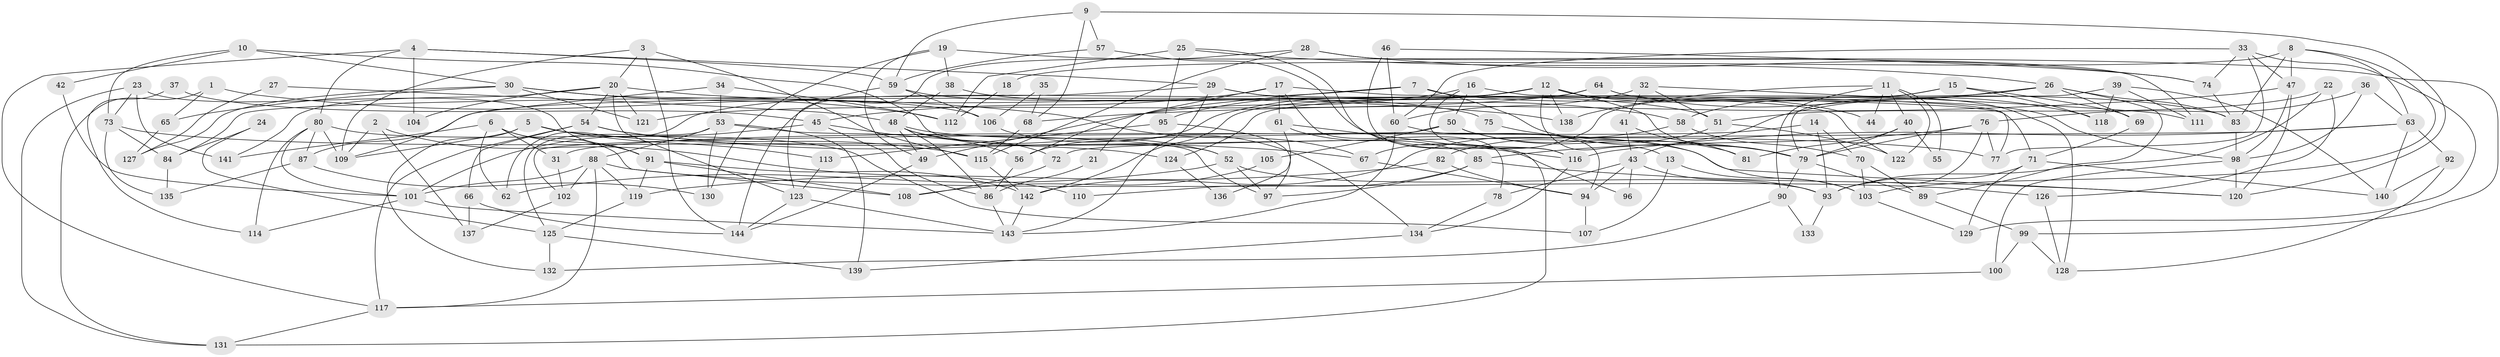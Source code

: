 // Generated by graph-tools (version 1.1) at 2025/11/02/27/25 16:11:23]
// undirected, 144 vertices, 288 edges
graph export_dot {
graph [start="1"]
  node [color=gray90,style=filled];
  1;
  2;
  3;
  4;
  5;
  6;
  7;
  8;
  9;
  10;
  11;
  12;
  13;
  14;
  15;
  16;
  17;
  18;
  19;
  20;
  21;
  22;
  23;
  24;
  25;
  26;
  27;
  28;
  29;
  30;
  31;
  32;
  33;
  34;
  35;
  36;
  37;
  38;
  39;
  40;
  41;
  42;
  43;
  44;
  45;
  46;
  47;
  48;
  49;
  50;
  51;
  52;
  53;
  54;
  55;
  56;
  57;
  58;
  59;
  60;
  61;
  62;
  63;
  64;
  65;
  66;
  67;
  68;
  69;
  70;
  71;
  72;
  73;
  74;
  75;
  76;
  77;
  78;
  79;
  80;
  81;
  82;
  83;
  84;
  85;
  86;
  87;
  88;
  89;
  90;
  91;
  92;
  93;
  94;
  95;
  96;
  97;
  98;
  99;
  100;
  101;
  102;
  103;
  104;
  105;
  106;
  107;
  108;
  109;
  110;
  111;
  112;
  113;
  114;
  115;
  116;
  117;
  118;
  119;
  120;
  121;
  122;
  123;
  124;
  125;
  126;
  127;
  128;
  129;
  130;
  131;
  132;
  133;
  134;
  135;
  136;
  137;
  138;
  139;
  140;
  141;
  142;
  143;
  144;
  1 -- 67;
  1 -- 131;
  1 -- 65;
  2 -- 137;
  2 -- 109;
  2 -- 110;
  3 -- 115;
  3 -- 20;
  3 -- 109;
  3 -- 144;
  4 -- 29;
  4 -- 117;
  4 -- 59;
  4 -- 80;
  4 -- 104;
  5 -- 77;
  5 -- 109;
  5 -- 113;
  5 -- 132;
  6 -- 141;
  6 -- 108;
  6 -- 31;
  6 -- 62;
  6 -- 91;
  7 -- 62;
  7 -- 56;
  7 -- 79;
  7 -- 83;
  8 -- 47;
  8 -- 83;
  8 -- 18;
  8 -- 63;
  8 -- 103;
  9 -- 59;
  9 -- 120;
  9 -- 57;
  9 -- 68;
  10 -- 52;
  10 -- 73;
  10 -- 30;
  10 -- 42;
  11 -- 122;
  11 -- 90;
  11 -- 40;
  11 -- 44;
  11 -- 55;
  11 -- 138;
  12 -- 98;
  12 -- 138;
  12 -- 13;
  12 -- 44;
  12 -- 56;
  12 -- 79;
  12 -- 87;
  12 -- 95;
  13 -- 103;
  13 -- 107;
  14 -- 70;
  14 -- 93;
  14 -- 31;
  15 -- 69;
  15 -- 118;
  15 -- 58;
  15 -- 67;
  16 -- 116;
  16 -- 50;
  16 -- 49;
  16 -- 77;
  17 -- 61;
  17 -- 71;
  17 -- 21;
  17 -- 45;
  17 -- 78;
  18 -- 112;
  19 -- 130;
  19 -- 49;
  19 -- 38;
  19 -- 99;
  20 -- 123;
  20 -- 121;
  20 -- 54;
  20 -- 104;
  20 -- 138;
  20 -- 141;
  21 -- 86;
  22 -- 51;
  22 -- 93;
  22 -- 126;
  23 -- 91;
  23 -- 131;
  23 -- 73;
  23 -- 141;
  24 -- 125;
  24 -- 84;
  25 -- 95;
  25 -- 26;
  25 -- 112;
  25 -- 131;
  26 -- 43;
  26 -- 83;
  26 -- 69;
  26 -- 89;
  26 -- 124;
  27 -- 48;
  27 -- 127;
  28 -- 144;
  28 -- 111;
  28 -- 74;
  28 -- 115;
  29 -- 143;
  29 -- 58;
  29 -- 84;
  29 -- 122;
  30 -- 112;
  30 -- 65;
  30 -- 106;
  30 -- 121;
  30 -- 127;
  31 -- 102;
  32 -- 60;
  32 -- 41;
  32 -- 51;
  32 -- 111;
  33 -- 77;
  33 -- 74;
  33 -- 47;
  33 -- 60;
  33 -- 129;
  34 -- 53;
  34 -- 109;
  34 -- 112;
  35 -- 106;
  35 -- 68;
  36 -- 98;
  36 -- 63;
  36 -- 76;
  37 -- 114;
  37 -- 45;
  38 -- 48;
  38 -- 51;
  39 -- 140;
  39 -- 79;
  39 -- 111;
  39 -- 118;
  40 -- 79;
  40 -- 55;
  40 -- 81;
  41 -- 43;
  41 -- 81;
  42 -- 101;
  43 -- 93;
  43 -- 94;
  43 -- 78;
  43 -- 96;
  45 -- 101;
  45 -- 56;
  45 -- 86;
  46 -- 60;
  46 -- 74;
  46 -- 116;
  47 -- 68;
  47 -- 98;
  47 -- 120;
  48 -- 120;
  48 -- 86;
  48 -- 49;
  48 -- 52;
  48 -- 72;
  49 -- 144;
  50 -- 102;
  50 -- 103;
  50 -- 81;
  50 -- 105;
  51 -- 82;
  51 -- 122;
  52 -- 97;
  52 -- 62;
  52 -- 93;
  53 -- 139;
  53 -- 88;
  53 -- 97;
  53 -- 125;
  53 -- 130;
  54 -- 67;
  54 -- 66;
  54 -- 115;
  54 -- 117;
  56 -- 86;
  57 -- 59;
  57 -- 96;
  58 -- 142;
  58 -- 70;
  59 -- 123;
  59 -- 75;
  59 -- 106;
  60 -- 143;
  60 -- 94;
  61 -- 85;
  61 -- 116;
  61 -- 136;
  63 -- 116;
  63 -- 72;
  63 -- 92;
  63 -- 140;
  64 -- 142;
  64 -- 128;
  64 -- 118;
  64 -- 121;
  65 -- 127;
  66 -- 144;
  66 -- 137;
  67 -- 94;
  68 -- 115;
  69 -- 71;
  70 -- 89;
  70 -- 103;
  71 -- 129;
  71 -- 93;
  71 -- 140;
  72 -- 108;
  73 -- 135;
  73 -- 84;
  73 -- 124;
  74 -- 83;
  75 -- 79;
  76 -- 79;
  76 -- 77;
  76 -- 85;
  76 -- 93;
  78 -- 134;
  79 -- 89;
  79 -- 90;
  80 -- 101;
  80 -- 87;
  80 -- 107;
  80 -- 109;
  80 -- 114;
  82 -- 94;
  82 -- 119;
  83 -- 98;
  84 -- 135;
  85 -- 97;
  85 -- 110;
  85 -- 120;
  86 -- 143;
  87 -- 130;
  87 -- 135;
  88 -- 126;
  88 -- 117;
  88 -- 101;
  88 -- 102;
  88 -- 119;
  89 -- 99;
  90 -- 132;
  90 -- 133;
  91 -- 119;
  91 -- 108;
  91 -- 142;
  92 -- 140;
  92 -- 128;
  93 -- 133;
  94 -- 107;
  95 -- 113;
  95 -- 97;
  98 -- 120;
  98 -- 100;
  99 -- 100;
  99 -- 128;
  100 -- 117;
  101 -- 143;
  101 -- 114;
  102 -- 137;
  103 -- 129;
  105 -- 108;
  106 -- 134;
  113 -- 123;
  115 -- 142;
  116 -- 134;
  117 -- 131;
  119 -- 125;
  123 -- 143;
  123 -- 144;
  124 -- 136;
  125 -- 132;
  125 -- 139;
  126 -- 128;
  134 -- 139;
  142 -- 143;
}
